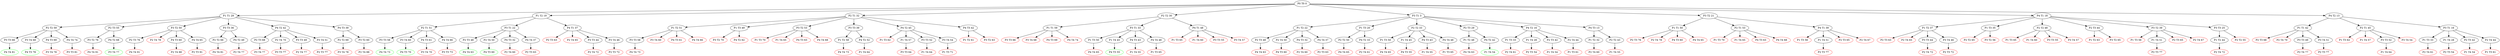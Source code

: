 digraph{
0 [label = "P0 T0 0"];
0->1;
1 [label = "P1 T1 29"];
1->2;
2 [label = "P2 T2 59"];
2->3;
3 [label = "P3 T3 66"];
3->4;
4 [label = "P4 T4 81"];
4 [color =green];
2->5;
5 [label = "P3 T4 68"];
5->6;
6 [label = "P4 T3 78"];
6 [color =green];
2->7;
7 [label = "P4 T3 69"];
7->8;
8 [color = red label ="P3 T4 78"];
2->9;
9 [label = "P4 T4 74"];
9->10;
10 [color = red label ="P3 T3 81"];
1->11;
11 [label = "P2 T3 55"];
11->12;
12 [label = "P3 T2 76"];
12->13;
13 [color = red label ="P4 T4 91"];
11->14;
14 [label = "P4 T2 68"];
14->15;
15 [label = "P3 T4 77"];
15 [color =green];
1->16;
16 [label = "P3 T2 50"];
16->17;
17 [label = "P2 T3 76"];
17->18;
18 [color = red label ="P4 T4 91"];
16->19;
19 [color = red label ="P2 T4 78"];
16->20;
20 [label = "P4 T3 60"];
20->21;
21 [color = red label ="P2 T4 88"];
16->22;
22 [label = "P4 T4 65"];
22->23;
23 [color = red label ="P2 T3 91"];
1->24;
24 [label = "P3 T3 36"];
24->25;
25 [label = "P2 T2 66"];
25->26;
26 [color = red label ="P4 T4 81"];
24->27;
27 [label = "P4 T2 49"];
27->28;
28 [color = red label ="P2 T4 77"];
1->29;
29 [label = "P4 T2 42"];
29->30;
30 [label = "P2 T3 68"];
30->31;
31 [color = red label ="P3 T4 77"];
29->32;
32 [label = "P2 T4 70"];
32->33;
33 [color = red label ="P3 T3 77"];
29->34;
34 [label = "P3 T3 49"];
34->35;
35 [color = red label ="P2 T4 77"];
29->36;
36 [label = "P3 T4 51"];
36->37;
37 [color = red label ="P2 T3 77"];
1->38;
38 [label = "P4 T3 39"];
38->39;
39 [label = "P2 T2 69"];
39->40;
40 [color = red label ="P3 T4 78"];
38->41;
41 [label = "P3 T2 60"];
41->42;
42 [color = red label ="P2 T4 88"];
0->43;
43 [label = "P1 T2 19"];
43->44;
44 [label = "P2 T1 51"];
44->45;
45 [label = "P3 T3 58"];
45->46;
46 [label = "P4 T4 73"];
46 [color =green];
44->47;
47 [label = "P3 T4 60"];
47->48;
48 [label = "P4 T3 70"];
48 [color =green];
44->49;
49 [label = "P4 T3 61"];
49->50;
50 [color = red label ="P3 T4 70"];
44->51;
51 [label = "P4 T4 66"];
51->52;
52 [color = red label ="P3 T3 73"];
43->53;
53 [label = "P3 T1 22"];
53->54;
54 [label = "P2 T3 48"];
54->55;
55 [label = "P4 T4 63"];
55 [color =green];
53->56;
56 [label = "P2 T4 50"];
56->57;
57 [label = "P4 T3 60"];
57 [color =green];
53->58;
58 [label = "P4 T3 32"];
58->59;
59 [color = red label ="P2 T4 60"];
53->60;
60 [label = "P4 T4 37"];
60->61;
61 [color = red label ="P2 T3 63"];
43->62;
62 [label = "P4 T1 37"];
62->63;
63 [color = red label ="P2 T3 63"];
62->64;
64 [color = red label ="P2 T4 65"];
62->65;
65 [label = "P3 T3 44"];
65->66;
66 [color = red label ="P2 T4 72"];
62->67;
67 [label = "P3 T4 46"];
67->68;
68 [color = red label ="P2 T3 72"];
0->69;
69 [label = "P2 T1 32"];
69->70;
70 [label = "P1 T2 51"];
70->71;
71 [label = "P3 T3 58"];
71->72;
72 [color = red label ="P4 T4 73"];
70->73;
73 [color = red label ="P3 T4 60"];
70->74;
74 [color = red label ="P4 T3 61"];
70->75;
75 [color = red label ="P4 T4 66"];
69->76;
76 [label = "P1 T3 49"];
76->77;
77 [color = red label ="P3 T2 70"];
76->78;
78 [color = red label ="P4 T2 62"];
69->79;
79 [label = "P3 T2 53"];
79->80;
80 [color = red label ="P1 T3 70"];
79->81;
81 [color = red label ="P1 T4 65"];
79->82;
82 [color = red label ="P4 T3 63"];
79->83;
83 [color = red label ="P4 T4 68"];
69->84;
84 [label = "P3 T3 39"];
84->85;
85 [label = "P1 T2 58"];
85->86;
86 [color = red label ="P4 T4 73"];
84->87;
87 [label = "P4 T2 52"];
87->88;
88 [color = red label ="P1 T4 64"];
69->89;
89 [label = "P4 T2 45"];
89->90;
90 [color = red label ="P1 T3 62"];
89->91;
91 [label = "P1 T4 57"];
91->92;
92 [color = red label ="P3 T3 64"];
89->93;
93 [label = "P3 T3 52"];
93->94;
94 [color = red label ="P1 T4 64"];
89->95;
95 [label = "P3 T4 54"];
95->96;
96 [color = red label ="P1 T3 71"];
69->97;
97 [label = "P4 T3 42"];
97->98;
98 [color = red label ="P1 T2 61"];
97->99;
99 [color = red label ="P3 T2 63"];
0->100;
100 [label = "P2 T2 30"];
100->101;
101 [label = "P1 T1 59"];
101->102;
102 [color = red label ="P3 T3 66"];
101->103;
103 [color = red label ="P3 T4 68"];
101->104;
104 [color = red label ="P4 T3 69"];
101->105;
105 [color = red label ="P4 T4 74"];
100->106;
106 [label = "P3 T1 33"];
106->107;
107 [label = "P1 T3 50"];
107->108;
108 [color = red label ="P4 T4 65"];
106->109;
109 [label = "P1 T4 45"];
109->110;
110 [label = "P4 T3 55"];
110 [color =green];
106->111;
111 [label = "P4 T3 43"];
111->112;
112 [color = red label ="P1 T4 55"];
106->113;
113 [label = "P4 T4 48"];
113->114;
114 [color = red label ="P1 T3 65"];
100->115;
115 [label = "P4 T1 48"];
115->116;
116 [color = red label ="P1 T3 65"];
115->117;
117 [color = red label ="P1 T4 60"];
115->118;
118 [color = red label ="P3 T3 55"];
115->119;
119 [color = red label ="P3 T4 57"];
0->120;
120 [label = "P3 T1 3"];
120->121;
121 [label = "P1 T2 22"];
121->122;
122 [label = "P2 T3 48"];
122->123;
123 [color = red label ="P4 T4 63"];
121->124;
124 [label = "P2 T4 50"];
124->125;
125 [color = red label ="P4 T3 60"];
121->126;
126 [label = "P4 T3 32"];
126->127;
127 [color = red label ="P2 T4 60"];
121->128;
128 [label = "P4 T4 37"];
128->129;
129 [color = red label ="P2 T3 63"];
120->130;
130 [label = "P1 T3 20"];
130->131;
131 [label = "P2 T2 50"];
131->132;
132 [color = red label ="P4 T4 65"];
130->133;
133 [label = "P4 T2 33"];
133->134;
134 [color = red label ="P2 T4 61"];
120->135;
135 [label = "P2 T2 33"];
135->136;
136 [label = "P1 T3 50"];
136->137;
137 [color = red label ="P4 T4 65"];
135->138;
138 [label = "P1 T4 45"];
138->139;
139 [color = red label ="P4 T3 55"];
135->140;
140 [label = "P4 T3 43"];
140->141;
141 [color = red label ="P1 T4 55"];
135->142;
142 [label = "P4 T4 48"];
142->143;
143 [color = red label ="P1 T3 65"];
120->144;
144 [label = "P2 T3 29"];
144->145;
145 [label = "P1 T2 48"];
145->146;
146 [color = red label ="P4 T4 63"];
144->147;
147 [label = "P4 T2 42"];
147->148;
148 [label = "P1 T4 54"];
148 [color =green];
120->149;
149 [label = "P4 T2 16"];
149->150;
150 [label = "P1 T3 33"];
150->151;
151 [color = red label ="P2 T4 61"];
149->152;
152 [label = "P1 T4 28"];
152->153;
153 [color = red label ="P2 T3 54"];
149->154;
154 [label = "P2 T3 42"];
154->155;
155 [color = red label ="P1 T4 54"];
149->156;
156 [label = "P2 T4 44"];
156->157;
157 [color = red label ="P1 T3 61"];
120->158;
158 [label = "P4 T3 13"];
158->159;
159 [label = "P1 T2 32"];
159->160;
160 [color = red label ="P2 T4 60"];
158->161;
161 [label = "P2 T2 43"];
161->162;
162 [color = red label ="P1 T4 55"];
0->163;
163 [label = "P3 T2 21"];
163->164;
164 [label = "P1 T1 50"];
164->165;
165 [color = red label ="P2 T3 76"];
164->166;
166 [color = red label ="P2 T4 78"];
164->167;
167 [color = red label ="P4 T3 60"];
164->168;
168 [color = red label ="P4 T4 65"];
163->169;
169 [label = "P2 T1 53"];
169->170;
170 [color = red label ="P1 T3 70"];
169->171;
171 [color = red label ="P1 T4 65"];
169->172;
172 [color = red label ="P4 T3 63"];
169->173;
173 [color = red label ="P4 T4 68"];
163->174;
174 [label = "P4 T1 39"];
174->175;
175 [color = red label ="P1 T3 56"];
174->176;
176 [label = "P1 T4 51"];
176->177;
177 [color = red label ="P2 T3 77"];
174->178;
178 [color = red label ="P2 T3 65"];
174->179;
179 [color = red label ="P2 T4 67"];
0->180;
180 [label = "P4 T1 18"];
180->181;
181 [label = "P1 T2 37"];
181->182;
182 [color = red label ="P2 T3 63"];
181->183;
183 [color = red label ="P2 T4 65"];
181->184;
184 [label = "P3 T3 44"];
184->185;
185 [color = red label ="P2 T4 72"];
181->186;
186 [label = "P3 T4 46"];
186->187;
187 [color = red label ="P2 T3 72"];
180->188;
188 [label = "P1 T3 35"];
188->189;
189 [color = red label ="P2 T2 65"];
188->190;
190 [color = red label ="P3 T2 56"];
180->191;
191 [label = "P2 T2 48"];
191->192;
192 [color = red label ="P1 T3 65"];
191->193;
193 [color = red label ="P1 T4 60"];
191->194;
194 [color = red label ="P3 T3 55"];
191->195;
195 [color = red label ="P3 T4 57"];
180->196;
196 [label = "P2 T3 44"];
196->197;
197 [color = red label ="P1 T2 63"];
196->198;
198 [color = red label ="P3 T2 65"];
180->199;
199 [label = "P3 T2 39"];
199->200;
200 [color = red label ="P1 T3 56"];
199->201;
201 [label = "P1 T4 51"];
201->202;
202 [color = red label ="P2 T3 77"];
199->203;
203 [color = red label ="P2 T3 65"];
199->204;
204 [color = red label ="P2 T4 67"];
180->205;
205 [label = "P3 T3 25"];
205->206;
206 [label = "P1 T2 44"];
206->207;
207 [color = red label ="P2 T4 72"];
205->208;
208 [color = red label ="P2 T2 55"];
0->209;
209 [label = "P4 T2 13"];
209->210;
210 [label = "P1 T1 42"];
210->211;
211 [color = red label ="P2 T3 68"];
210->212;
212 [color = red label ="P2 T4 70"];
210->213;
213 [label = "P3 T3 49"];
213->214;
214 [color = red label ="P2 T4 77"];
210->215;
215 [label = "P3 T4 51"];
215->216;
216 [color = red label ="P2 T3 77"];
209->217;
217 [label = "P2 T1 45"];
217->218;
218 [color = red label ="P1 T3 62"];
217->219;
219 [color = red label ="P1 T4 57"];
217->220;
220 [label = "P3 T3 52"];
220->221;
221 [color = red label ="P1 T4 64"];
217->222;
222 [color = red label ="P3 T4 54"];
209->223;
223 [label = "P3 T1 16"];
223->224;
224 [label = "P1 T3 33"];
224->225;
225 [color = red label ="P2 T4 61"];
223->226;
226 [label = "P1 T4 28"];
226->227;
227 [color = red label ="P2 T3 54"];
223->228;
228 [label = "P2 T3 42"];
228->229;
229 [color = red label ="P1 T4 54"];
223->230;
230 [label = "P2 T4 44"];
230->231;
231 [color = red label ="P1 T3 61"];
}